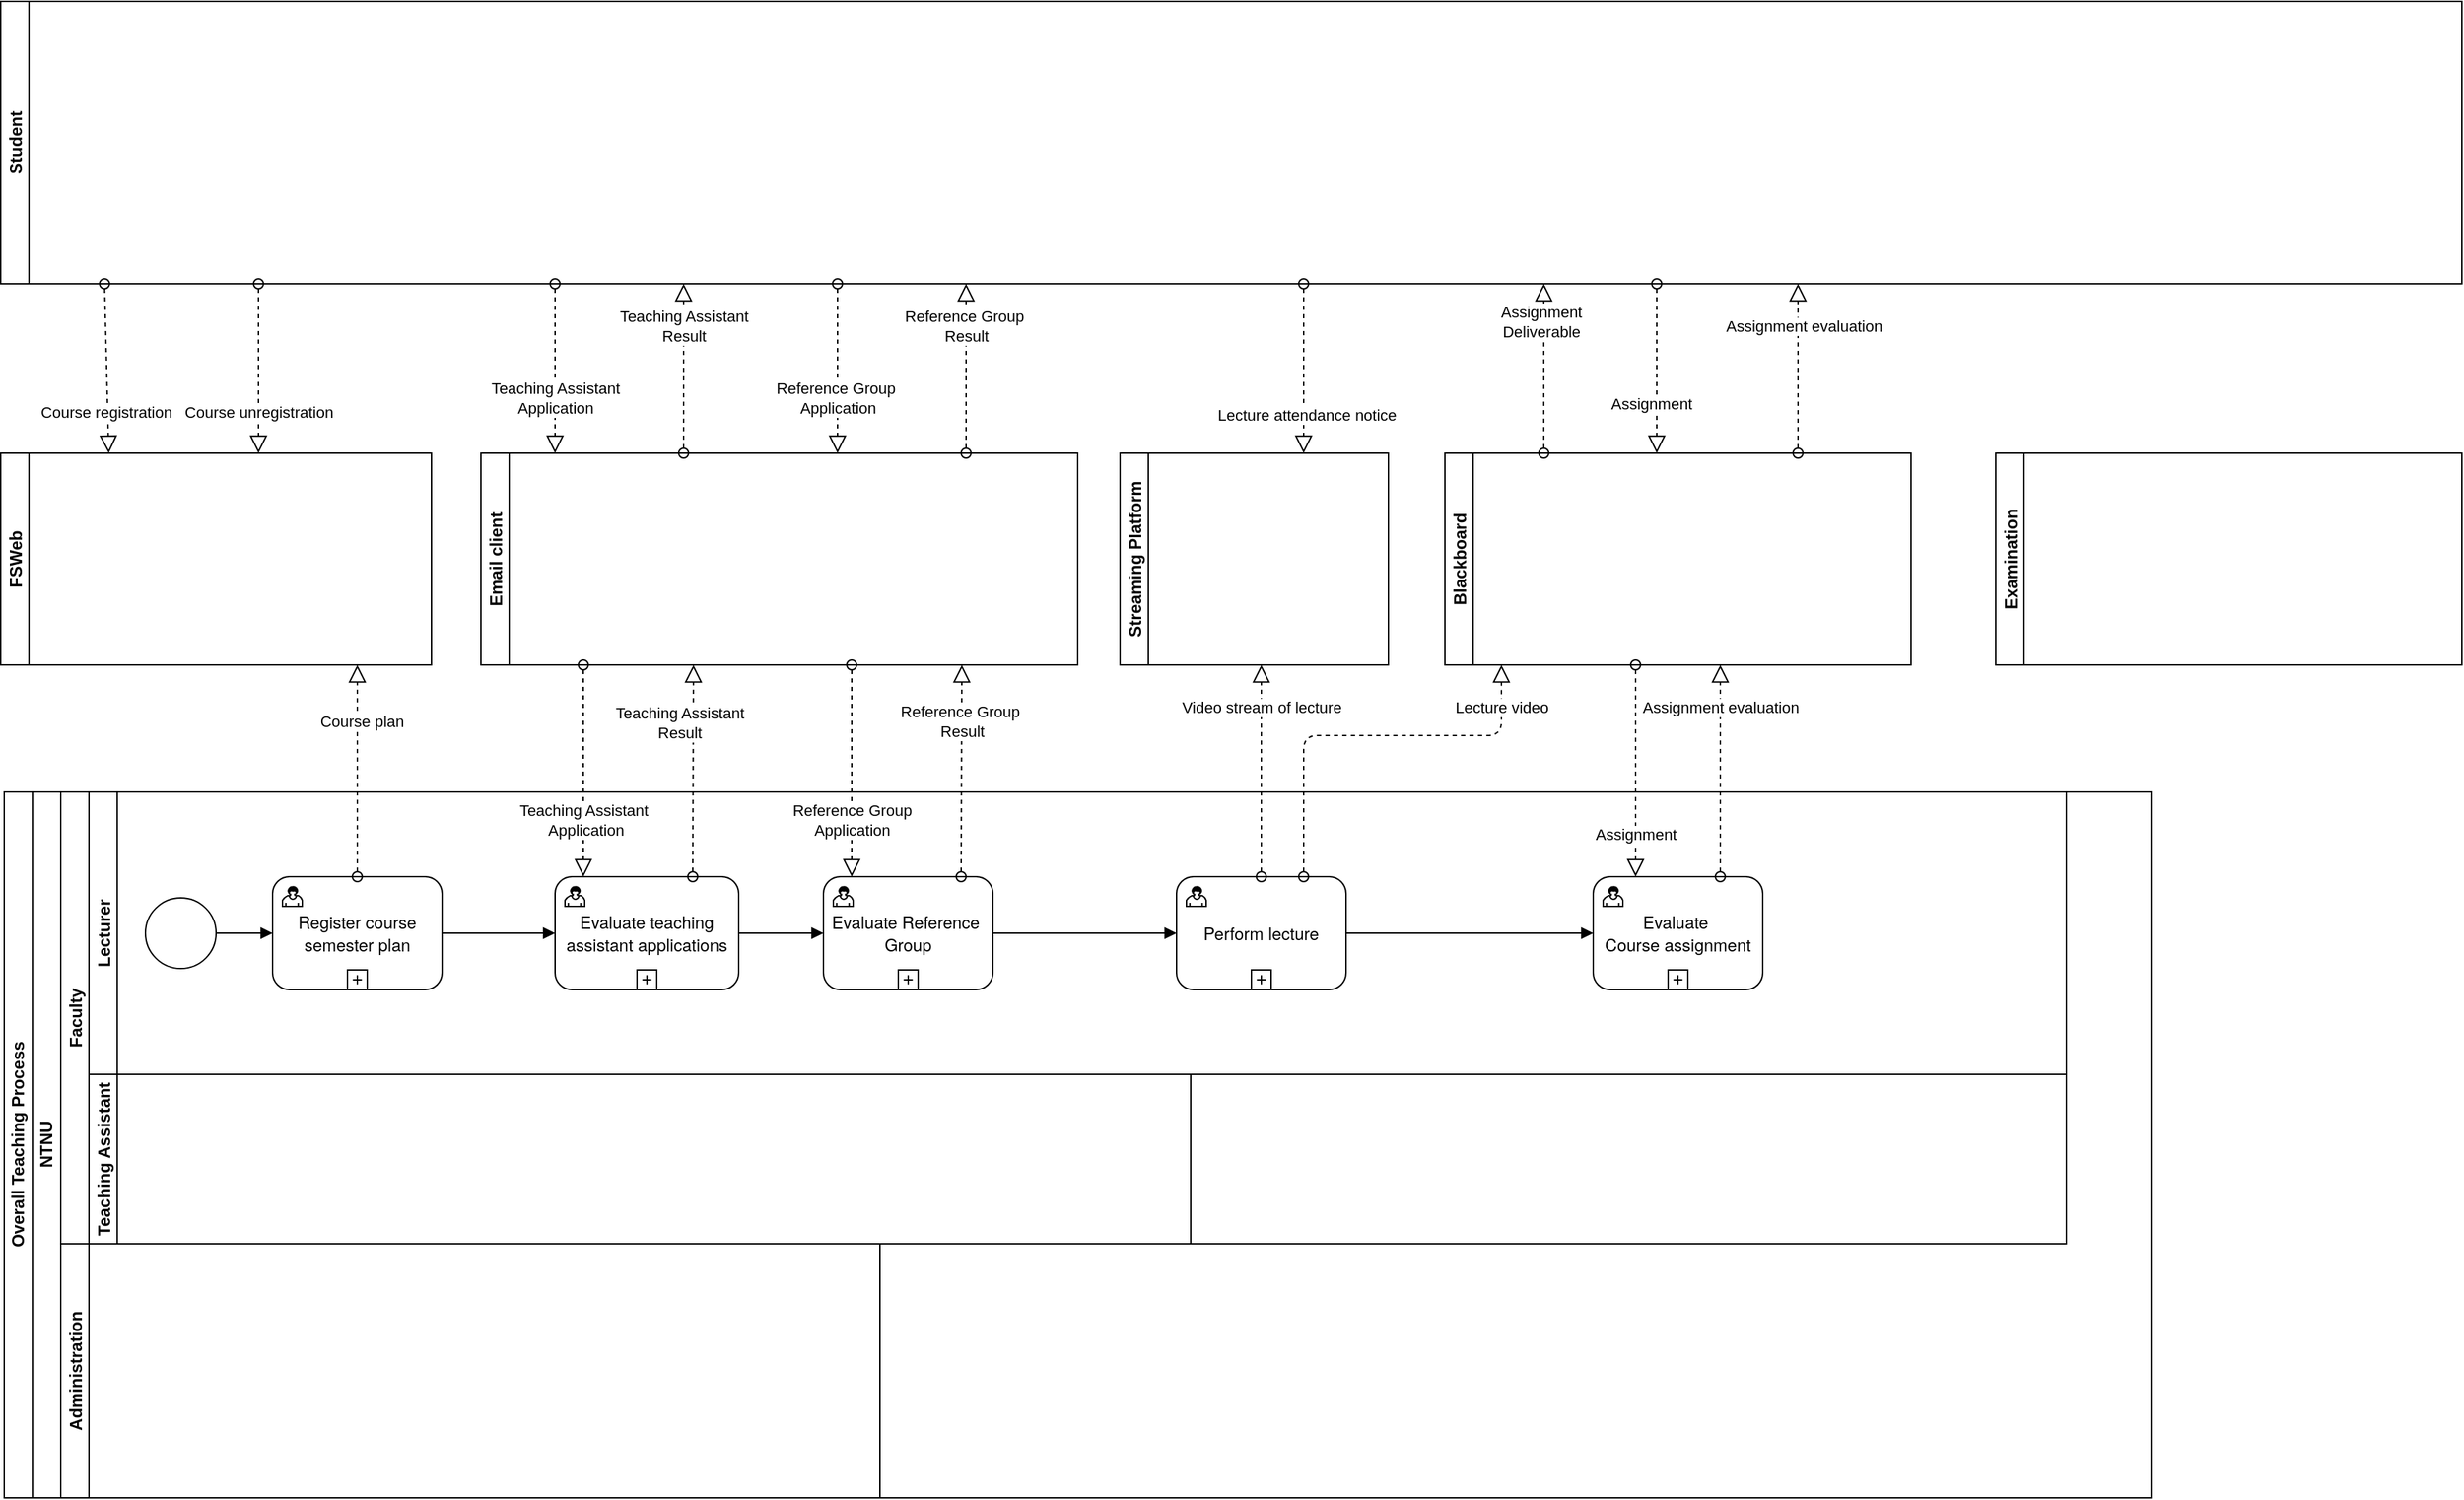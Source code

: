 <mxfile version="13.8.0" type="github">
  <diagram name="Page-1" id="2a216829-ef6e-dabb-86c1-c78162f3ba2b">
    <mxGraphModel dx="1298" dy="1882" grid="1" gridSize="10" guides="1" tooltips="1" connect="1" arrows="1" fold="1" page="1" pageScale="1" pageWidth="850" pageHeight="1100" background="#ffffff" math="0" shadow="0">
      <root>
        <mxCell id="0" />
        <mxCell id="1" parent="0" />
        <mxCell id="4NEy2AXO_T3ACagM7eKn-3" value="Overall Teaching Process" style="swimlane;html=1;childLayout=stackLayout;resizeParent=1;resizeParentMax=0;horizontal=0;startSize=20;horizontalStack=0;" vertex="1" parent="1">
          <mxGeometry x="150" y="180" width="1520" height="500" as="geometry" />
        </mxCell>
        <mxCell id="4NEy2AXO_T3ACagM7eKn-4" value="NTNU" style="swimlane;html=1;startSize=20;horizontal=0;" vertex="1" parent="4NEy2AXO_T3ACagM7eKn-3">
          <mxGeometry x="20" width="1500" height="500" as="geometry" />
        </mxCell>
        <mxCell id="4NEy2AXO_T3ACagM7eKn-8" value="Faculty" style="swimlane;startSize=20;horizontal=0;" vertex="1" parent="4NEy2AXO_T3ACagM7eKn-4">
          <mxGeometry x="20" width="1420" height="320" as="geometry" />
        </mxCell>
        <mxCell id="4NEy2AXO_T3ACagM7eKn-11" value="Lecturer" style="swimlane;startSize=20;horizontal=0;" vertex="1" parent="4NEy2AXO_T3ACagM7eKn-8">
          <mxGeometry x="20" width="1400" height="200" as="geometry" />
        </mxCell>
        <mxCell id="4NEy2AXO_T3ACagM7eKn-66" style="edgeStyle=orthogonalEdgeStyle;rounded=0;orthogonalLoop=1;jettySize=auto;html=1;entryX=0;entryY=0.5;entryDx=0;entryDy=0;endArrow=block;endFill=1;" edge="1" parent="4NEy2AXO_T3ACagM7eKn-11" source="4NEy2AXO_T3ACagM7eKn-50" target="4NEy2AXO_T3ACagM7eKn-63">
          <mxGeometry relative="1" as="geometry" />
        </mxCell>
        <mxCell id="4NEy2AXO_T3ACagM7eKn-50" value="&lt;span style=&quot;font-family: &amp;#34;helvetica neue&amp;#34;&quot;&gt;Perform lecture&lt;br&gt;&lt;/span&gt;" style="html=1;whiteSpace=wrap;rounded=1;dropTarget=0;" vertex="1" parent="4NEy2AXO_T3ACagM7eKn-11">
          <mxGeometry x="770" y="60" width="120" height="80" as="geometry" />
        </mxCell>
        <mxCell id="4NEy2AXO_T3ACagM7eKn-51" value="" style="html=1;shape=mxgraph.bpmn.user_task;outlineConnect=0;" vertex="1" parent="4NEy2AXO_T3ACagM7eKn-50">
          <mxGeometry width="14" height="14" relative="1" as="geometry">
            <mxPoint x="7" y="7" as="offset" />
          </mxGeometry>
        </mxCell>
        <mxCell id="4NEy2AXO_T3ACagM7eKn-52" value="" style="html=1;shape=plus;outlineConnect=0;" vertex="1" parent="4NEy2AXO_T3ACagM7eKn-50">
          <mxGeometry x="0.5" y="1" width="14" height="14" relative="1" as="geometry">
            <mxPoint x="-7" y="-14" as="offset" />
          </mxGeometry>
        </mxCell>
        <mxCell id="4NEy2AXO_T3ACagM7eKn-54" style="edgeStyle=orthogonalEdgeStyle;rounded=0;orthogonalLoop=1;jettySize=auto;html=1;entryX=0;entryY=0.5;entryDx=0;entryDy=0;endArrow=block;endFill=1;" edge="1" parent="4NEy2AXO_T3ACagM7eKn-11" source="4NEy2AXO_T3ACagM7eKn-43" target="4NEy2AXO_T3ACagM7eKn-50">
          <mxGeometry relative="1" as="geometry" />
        </mxCell>
        <mxCell id="4NEy2AXO_T3ACagM7eKn-43" value="&lt;span style=&quot;font-family: &amp;#34;helvetica neue&amp;#34;&quot;&gt;Evaluate Reference&amp;nbsp;&lt;br&gt;Group&lt;br&gt;&lt;/span&gt;" style="html=1;whiteSpace=wrap;rounded=1;dropTarget=0;" vertex="1" parent="4NEy2AXO_T3ACagM7eKn-11">
          <mxGeometry x="520" y="60" width="120" height="80" as="geometry" />
        </mxCell>
        <mxCell id="4NEy2AXO_T3ACagM7eKn-44" value="" style="html=1;shape=mxgraph.bpmn.user_task;outlineConnect=0;" vertex="1" parent="4NEy2AXO_T3ACagM7eKn-43">
          <mxGeometry width="14" height="14" relative="1" as="geometry">
            <mxPoint x="7" y="7" as="offset" />
          </mxGeometry>
        </mxCell>
        <mxCell id="4NEy2AXO_T3ACagM7eKn-45" value="" style="html=1;shape=plus;outlineConnect=0;" vertex="1" parent="4NEy2AXO_T3ACagM7eKn-43">
          <mxGeometry x="0.5" y="1" width="14" height="14" relative="1" as="geometry">
            <mxPoint x="-7" y="-14" as="offset" />
          </mxGeometry>
        </mxCell>
        <mxCell id="4NEy2AXO_T3ACagM7eKn-49" style="edgeStyle=orthogonalEdgeStyle;rounded=0;orthogonalLoop=1;jettySize=auto;html=1;entryX=0;entryY=0.5;entryDx=0;entryDy=0;endArrow=block;endFill=1;" edge="1" parent="4NEy2AXO_T3ACagM7eKn-11" source="4NEy2AXO_T3ACagM7eKn-32" target="4NEy2AXO_T3ACagM7eKn-43">
          <mxGeometry relative="1" as="geometry" />
        </mxCell>
        <mxCell id="4NEy2AXO_T3ACagM7eKn-32" value="&lt;span style=&quot;font-family: &amp;#34;helvetica neue&amp;#34;&quot;&gt;Evaluate teaching assistant applications&lt;/span&gt;" style="html=1;whiteSpace=wrap;rounded=1;dropTarget=0;" vertex="1" parent="4NEy2AXO_T3ACagM7eKn-11">
          <mxGeometry x="330" y="60" width="130" height="80" as="geometry" />
        </mxCell>
        <mxCell id="4NEy2AXO_T3ACagM7eKn-33" value="" style="html=1;shape=mxgraph.bpmn.user_task;outlineConnect=0;" vertex="1" parent="4NEy2AXO_T3ACagM7eKn-32">
          <mxGeometry width="14" height="14" relative="1" as="geometry">
            <mxPoint x="7" y="7" as="offset" />
          </mxGeometry>
        </mxCell>
        <mxCell id="4NEy2AXO_T3ACagM7eKn-34" value="" style="html=1;shape=plus;outlineConnect=0;" vertex="1" parent="4NEy2AXO_T3ACagM7eKn-32">
          <mxGeometry x="0.5" y="1" width="14" height="14" relative="1" as="geometry">
            <mxPoint x="-7" y="-14" as="offset" />
          </mxGeometry>
        </mxCell>
        <mxCell id="4NEy2AXO_T3ACagM7eKn-37" style="edgeStyle=orthogonalEdgeStyle;rounded=0;orthogonalLoop=1;jettySize=auto;html=1;entryX=0;entryY=0.5;entryDx=0;entryDy=0;endArrow=block;endFill=1;" edge="1" parent="4NEy2AXO_T3ACagM7eKn-11" source="4NEy2AXO_T3ACagM7eKn-20" target="4NEy2AXO_T3ACagM7eKn-32">
          <mxGeometry relative="1" as="geometry" />
        </mxCell>
        <mxCell id="4NEy2AXO_T3ACagM7eKn-20" value="&lt;span style=&quot;font-family: &amp;#34;helvetica neue&amp;#34;&quot;&gt;Register course semester plan&lt;/span&gt;" style="html=1;whiteSpace=wrap;rounded=1;dropTarget=0;" vertex="1" parent="4NEy2AXO_T3ACagM7eKn-11">
          <mxGeometry x="130" y="60" width="120" height="80" as="geometry" />
        </mxCell>
        <mxCell id="4NEy2AXO_T3ACagM7eKn-21" value="" style="html=1;shape=mxgraph.bpmn.user_task;outlineConnect=0;" vertex="1" parent="4NEy2AXO_T3ACagM7eKn-20">
          <mxGeometry width="14" height="14" relative="1" as="geometry">
            <mxPoint x="7" y="7" as="offset" />
          </mxGeometry>
        </mxCell>
        <mxCell id="4NEy2AXO_T3ACagM7eKn-22" value="" style="html=1;shape=plus;outlineConnect=0;" vertex="1" parent="4NEy2AXO_T3ACagM7eKn-20">
          <mxGeometry x="0.5" y="1" width="14" height="14" relative="1" as="geometry">
            <mxPoint x="-7" y="-14" as="offset" />
          </mxGeometry>
        </mxCell>
        <mxCell id="4NEy2AXO_T3ACagM7eKn-23" style="edgeStyle=orthogonalEdgeStyle;rounded=0;orthogonalLoop=1;jettySize=auto;html=1;entryX=0;entryY=0.5;entryDx=0;entryDy=0;endArrow=block;endFill=1;" edge="1" parent="4NEy2AXO_T3ACagM7eKn-11" source="4NEy2AXO_T3ACagM7eKn-14" target="4NEy2AXO_T3ACagM7eKn-20">
          <mxGeometry relative="1" as="geometry" />
        </mxCell>
        <mxCell id="4NEy2AXO_T3ACagM7eKn-14" value="" style="shape=mxgraph.bpmn.shape;html=1;verticalLabelPosition=bottom;labelBackgroundColor=#ffffff;verticalAlign=top;align=center;perimeter=ellipsePerimeter;outlineConnect=0;outline=standard;symbol=general;" vertex="1" parent="4NEy2AXO_T3ACagM7eKn-11">
          <mxGeometry x="40" y="75" width="50" height="50" as="geometry" />
        </mxCell>
        <mxCell id="4NEy2AXO_T3ACagM7eKn-63" value="&lt;span style=&quot;font-family: &amp;#34;helvetica neue&amp;#34;&quot;&gt;Evaluate&amp;nbsp;&lt;br&gt;Course assignment&lt;br&gt;&lt;/span&gt;" style="html=1;whiteSpace=wrap;rounded=1;dropTarget=0;" vertex="1" parent="4NEy2AXO_T3ACagM7eKn-11">
          <mxGeometry x="1065" y="60" width="120" height="80" as="geometry" />
        </mxCell>
        <mxCell id="4NEy2AXO_T3ACagM7eKn-64" value="" style="html=1;shape=mxgraph.bpmn.user_task;outlineConnect=0;" vertex="1" parent="4NEy2AXO_T3ACagM7eKn-63">
          <mxGeometry width="14" height="14" relative="1" as="geometry">
            <mxPoint x="7" y="7" as="offset" />
          </mxGeometry>
        </mxCell>
        <mxCell id="4NEy2AXO_T3ACagM7eKn-65" value="" style="html=1;shape=plus;outlineConnect=0;" vertex="1" parent="4NEy2AXO_T3ACagM7eKn-63">
          <mxGeometry x="0.5" y="1" width="14" height="14" relative="1" as="geometry">
            <mxPoint x="-7" y="-14" as="offset" />
          </mxGeometry>
        </mxCell>
        <mxCell id="4NEy2AXO_T3ACagM7eKn-12" value="Teaching Assistant" style="swimlane;startSize=20;horizontal=0;" vertex="1" parent="4NEy2AXO_T3ACagM7eKn-8">
          <mxGeometry x="20" y="200" width="780" height="120" as="geometry" />
        </mxCell>
        <mxCell id="4NEy2AXO_T3ACagM7eKn-9" value="Administration" style="swimlane;startSize=20;horizontal=0;" vertex="1" parent="4NEy2AXO_T3ACagM7eKn-4">
          <mxGeometry x="20" y="320" width="580" height="180" as="geometry" />
        </mxCell>
        <mxCell id="4NEy2AXO_T3ACagM7eKn-13" value="Student" style="swimlane;startSize=20;horizontal=0;" vertex="1" parent="1">
          <mxGeometry x="147.5" y="-380" width="1742.5" height="200" as="geometry" />
        </mxCell>
        <mxCell id="4NEy2AXO_T3ACagM7eKn-18" value="FSWeb" style="swimlane;startSize=20;horizontal=0;" vertex="1" parent="1">
          <mxGeometry x="147.5" y="-60" width="305" height="150" as="geometry" />
        </mxCell>
        <mxCell id="4NEy2AXO_T3ACagM7eKn-19" value="" style="startArrow=oval;startFill=0;startSize=7;endArrow=block;endFill=0;endSize=10;dashed=1;html=1;exitX=0.5;exitY=0;exitDx=0;exitDy=0;" edge="1" parent="1" source="4NEy2AXO_T3ACagM7eKn-20">
          <mxGeometry width="100" relative="1" as="geometry">
            <mxPoint x="400" y="240" as="sourcePoint" />
            <mxPoint x="400" y="90" as="targetPoint" />
          </mxGeometry>
        </mxCell>
        <mxCell id="4NEy2AXO_T3ACagM7eKn-24" value="Course plan" style="edgeLabel;html=1;align=center;verticalAlign=middle;resizable=0;points=[];" vertex="1" connectable="0" parent="4NEy2AXO_T3ACagM7eKn-19">
          <mxGeometry x="0.467" y="-3" relative="1" as="geometry">
            <mxPoint as="offset" />
          </mxGeometry>
        </mxCell>
        <mxCell id="4NEy2AXO_T3ACagM7eKn-25" value="" style="startArrow=oval;startFill=0;startSize=7;endArrow=block;endFill=0;endSize=10;dashed=1;html=1;" edge="1" parent="1">
          <mxGeometry width="100" relative="1" as="geometry">
            <mxPoint x="221" y="-180" as="sourcePoint" />
            <mxPoint x="224" y="-60" as="targetPoint" />
          </mxGeometry>
        </mxCell>
        <mxCell id="4NEy2AXO_T3ACagM7eKn-26" value="Course registration" style="edgeLabel;html=1;align=center;verticalAlign=middle;resizable=0;points=[];" vertex="1" connectable="0" parent="4NEy2AXO_T3ACagM7eKn-25">
          <mxGeometry x="-0.545" relative="1" as="geometry">
            <mxPoint y="63.01" as="offset" />
          </mxGeometry>
        </mxCell>
        <mxCell id="4NEy2AXO_T3ACagM7eKn-27" value="Email client" style="swimlane;startSize=20;horizontal=0;" vertex="1" parent="1">
          <mxGeometry x="487.5" y="-60" width="422.5" height="150" as="geometry" />
        </mxCell>
        <mxCell id="4NEy2AXO_T3ACagM7eKn-28" value="" style="startArrow=oval;startFill=0;startSize=7;endArrow=block;endFill=0;endSize=10;dashed=1;html=1;" edge="1" parent="1">
          <mxGeometry width="100" relative="1" as="geometry">
            <mxPoint x="330" y="-180" as="sourcePoint" />
            <mxPoint x="330" y="-60" as="targetPoint" />
          </mxGeometry>
        </mxCell>
        <mxCell id="4NEy2AXO_T3ACagM7eKn-29" value="Course unregistration" style="edgeLabel;html=1;align=center;verticalAlign=middle;resizable=0;points=[];" vertex="1" connectable="0" parent="4NEy2AXO_T3ACagM7eKn-28">
          <mxGeometry x="-0.545" relative="1" as="geometry">
            <mxPoint y="63" as="offset" />
          </mxGeometry>
        </mxCell>
        <mxCell id="4NEy2AXO_T3ACagM7eKn-30" value="" style="startArrow=oval;startFill=0;startSize=7;endArrow=block;endFill=0;endSize=10;dashed=1;html=1;" edge="1" parent="1">
          <mxGeometry width="100" relative="1" as="geometry">
            <mxPoint x="540" y="-180" as="sourcePoint" />
            <mxPoint x="540" y="-60" as="targetPoint" />
          </mxGeometry>
        </mxCell>
        <mxCell id="4NEy2AXO_T3ACagM7eKn-31" value="Teaching Assistant &lt;br&gt;Application" style="edgeLabel;html=1;align=center;verticalAlign=middle;resizable=0;points=[];" vertex="1" connectable="0" parent="4NEy2AXO_T3ACagM7eKn-30">
          <mxGeometry x="-0.545" relative="1" as="geometry">
            <mxPoint y="53" as="offset" />
          </mxGeometry>
        </mxCell>
        <mxCell id="4NEy2AXO_T3ACagM7eKn-35" value="Teaching Assistant &lt;br&gt;Result" style="startArrow=oval;startFill=0;startSize=7;endArrow=block;endFill=0;endSize=10;dashed=1;html=1;exitX=0.75;exitY=0;exitDx=0;exitDy=0;" edge="1" parent="1" source="4NEy2AXO_T3ACagM7eKn-32">
          <mxGeometry x="0.455" y="10" width="100" relative="1" as="geometry">
            <mxPoint x="610" y="140" as="sourcePoint" />
            <mxPoint x="638" y="90" as="targetPoint" />
            <mxPoint as="offset" />
          </mxGeometry>
        </mxCell>
        <mxCell id="4NEy2AXO_T3ACagM7eKn-36" value="Teaching Assistant &lt;br&gt;Result" style="startArrow=oval;startFill=0;startSize=7;endArrow=block;endFill=0;endSize=10;dashed=1;html=1;" edge="1" parent="1">
          <mxGeometry x="0.5" width="100" relative="1" as="geometry">
            <mxPoint x="631" y="-60" as="sourcePoint" />
            <mxPoint x="631" y="-180" as="targetPoint" />
            <mxPoint as="offset" />
          </mxGeometry>
        </mxCell>
        <mxCell id="4NEy2AXO_T3ACagM7eKn-38" value="" style="startArrow=oval;startFill=0;startSize=7;endArrow=block;endFill=0;endSize=10;dashed=1;html=1;" edge="1" parent="1">
          <mxGeometry width="100" relative="1" as="geometry">
            <mxPoint x="560" y="90" as="sourcePoint" />
            <mxPoint x="560" y="240" as="targetPoint" />
          </mxGeometry>
        </mxCell>
        <mxCell id="4NEy2AXO_T3ACagM7eKn-39" value="Teaching Assistant&lt;br&gt;&amp;nbsp;Application" style="edgeLabel;html=1;align=center;verticalAlign=middle;resizable=0;points=[];" vertex="1" connectable="0" parent="4NEy2AXO_T3ACagM7eKn-38">
          <mxGeometry x="-0.545" relative="1" as="geometry">
            <mxPoint y="76.03" as="offset" />
          </mxGeometry>
        </mxCell>
        <mxCell id="4NEy2AXO_T3ACagM7eKn-40" value="" style="startArrow=oval;startFill=0;startSize=7;endArrow=block;endFill=0;endSize=10;dashed=1;html=1;" edge="1" parent="1">
          <mxGeometry width="100" relative="1" as="geometry">
            <mxPoint x="740" y="-180" as="sourcePoint" />
            <mxPoint x="740" y="-60" as="targetPoint" />
          </mxGeometry>
        </mxCell>
        <mxCell id="4NEy2AXO_T3ACagM7eKn-41" value="Reference Group&amp;nbsp;&lt;br&gt;Application" style="edgeLabel;html=1;align=center;verticalAlign=middle;resizable=0;points=[];" vertex="1" connectable="0" parent="4NEy2AXO_T3ACagM7eKn-40">
          <mxGeometry x="-0.545" relative="1" as="geometry">
            <mxPoint y="53" as="offset" />
          </mxGeometry>
        </mxCell>
        <mxCell id="4NEy2AXO_T3ACagM7eKn-42" value="Reference Group&amp;nbsp;&lt;br&gt;Result" style="startArrow=oval;startFill=0;startSize=7;endArrow=block;endFill=0;endSize=10;dashed=1;html=1;" edge="1" parent="1">
          <mxGeometry x="0.5" width="100" relative="1" as="geometry">
            <mxPoint x="831" y="-60" as="sourcePoint" />
            <mxPoint x="831" y="-180" as="targetPoint" />
            <mxPoint as="offset" />
          </mxGeometry>
        </mxCell>
        <mxCell id="4NEy2AXO_T3ACagM7eKn-46" value="Reference Group&amp;nbsp;&lt;br&gt;Result" style="startArrow=oval;startFill=0;startSize=7;endArrow=block;endFill=0;endSize=10;dashed=1;html=1;exitX=0.75;exitY=0;exitDx=0;exitDy=0;" edge="1" parent="1">
          <mxGeometry x="0.467" width="100" relative="1" as="geometry">
            <mxPoint x="827.5" y="240" as="sourcePoint" />
            <mxPoint x="828" y="90" as="targetPoint" />
            <mxPoint as="offset" />
          </mxGeometry>
        </mxCell>
        <mxCell id="4NEy2AXO_T3ACagM7eKn-47" value="" style="startArrow=oval;startFill=0;startSize=7;endArrow=block;endFill=0;endSize=10;dashed=1;html=1;" edge="1" parent="1">
          <mxGeometry width="100" relative="1" as="geometry">
            <mxPoint x="750" y="90" as="sourcePoint" />
            <mxPoint x="750" y="240" as="targetPoint" />
          </mxGeometry>
        </mxCell>
        <mxCell id="4NEy2AXO_T3ACagM7eKn-48" value="Reference Group&lt;br&gt;Application" style="edgeLabel;html=1;align=center;verticalAlign=middle;resizable=0;points=[];" vertex="1" connectable="0" parent="4NEy2AXO_T3ACagM7eKn-47">
          <mxGeometry x="-0.545" relative="1" as="geometry">
            <mxPoint y="76.03" as="offset" />
          </mxGeometry>
        </mxCell>
        <mxCell id="4NEy2AXO_T3ACagM7eKn-53" value="Streaming Platform" style="swimlane;startSize=20;horizontal=0;" vertex="1" parent="1">
          <mxGeometry x="940" y="-60" width="190" height="150" as="geometry" />
        </mxCell>
        <mxCell id="4NEy2AXO_T3ACagM7eKn-55" value="Video stream of lecture" style="startArrow=oval;startFill=0;startSize=7;endArrow=block;endFill=0;endSize=10;dashed=1;html=1;exitX=0.5;exitY=0;exitDx=0;exitDy=0;" edge="1" parent="1" source="4NEy2AXO_T3ACagM7eKn-50">
          <mxGeometry x="0.6" width="100" relative="1" as="geometry">
            <mxPoint x="837.5" y="250" as="sourcePoint" />
            <mxPoint x="1040" y="90" as="targetPoint" />
            <mxPoint as="offset" />
          </mxGeometry>
        </mxCell>
        <mxCell id="4NEy2AXO_T3ACagM7eKn-56" value="" style="startArrow=oval;startFill=0;startSize=7;endArrow=block;endFill=0;endSize=10;dashed=1;html=1;" edge="1" parent="1">
          <mxGeometry width="100" relative="1" as="geometry">
            <mxPoint x="1070" y="-180" as="sourcePoint" />
            <mxPoint x="1070" y="-60" as="targetPoint" />
          </mxGeometry>
        </mxCell>
        <mxCell id="4NEy2AXO_T3ACagM7eKn-57" value="Lecture attendance notice" style="edgeLabel;html=1;align=center;verticalAlign=middle;resizable=0;points=[];" vertex="1" connectable="0" parent="4NEy2AXO_T3ACagM7eKn-56">
          <mxGeometry x="0.55" y="2" relative="1" as="geometry">
            <mxPoint as="offset" />
          </mxGeometry>
        </mxCell>
        <mxCell id="4NEy2AXO_T3ACagM7eKn-58" value="Blackboard" style="swimlane;startSize=20;horizontal=0;" vertex="1" parent="1">
          <mxGeometry x="1170" y="-60" width="330" height="150" as="geometry" />
        </mxCell>
        <mxCell id="4NEy2AXO_T3ACagM7eKn-59" value="Lecture video" style="startArrow=oval;startFill=0;startSize=7;endArrow=block;endFill=0;endSize=10;dashed=1;html=1;exitX=0.75;exitY=0;exitDx=0;exitDy=0;edgeStyle=orthogonalEdgeStyle;" edge="1" parent="1" source="4NEy2AXO_T3ACagM7eKn-50">
          <mxGeometry x="0.798" width="100" relative="1" as="geometry">
            <mxPoint x="1050" y="250" as="sourcePoint" />
            <mxPoint x="1210" y="90" as="targetPoint" />
            <mxPoint as="offset" />
            <Array as="points">
              <mxPoint x="1070" y="140" />
              <mxPoint x="1210" y="140" />
            </Array>
          </mxGeometry>
        </mxCell>
        <mxCell id="4NEy2AXO_T3ACagM7eKn-67" value="Assignment evaluation" style="startArrow=oval;startFill=0;startSize=7;endArrow=block;endFill=0;endSize=10;dashed=1;html=1;exitX=0.75;exitY=0;exitDx=0;exitDy=0;" edge="1" parent="1" source="4NEy2AXO_T3ACagM7eKn-63">
          <mxGeometry x="0.6" width="100" relative="1" as="geometry">
            <mxPoint x="1050" y="250" as="sourcePoint" />
            <mxPoint x="1365" y="90" as="targetPoint" />
            <mxPoint as="offset" />
          </mxGeometry>
        </mxCell>
        <mxCell id="4NEy2AXO_T3ACagM7eKn-68" value="Assignment" style="startArrow=oval;startFill=0;startSize=7;endArrow=block;endFill=0;endSize=10;dashed=1;html=1;entryX=0.25;entryY=0;entryDx=0;entryDy=0;" edge="1" parent="1" target="4NEy2AXO_T3ACagM7eKn-63">
          <mxGeometry x="0.6" width="100" relative="1" as="geometry">
            <mxPoint x="1305" y="90" as="sourcePoint" />
            <mxPoint x="1375" y="100" as="targetPoint" />
            <mxPoint as="offset" />
          </mxGeometry>
        </mxCell>
        <mxCell id="4NEy2AXO_T3ACagM7eKn-69" value="" style="startArrow=oval;startFill=0;startSize=7;endArrow=block;endFill=0;endSize=10;dashed=1;html=1;" edge="1" parent="1">
          <mxGeometry width="100" relative="1" as="geometry">
            <mxPoint x="1240" y="-60" as="sourcePoint" />
            <mxPoint x="1240" y="-180" as="targetPoint" />
          </mxGeometry>
        </mxCell>
        <mxCell id="4NEy2AXO_T3ACagM7eKn-70" value="Assignment &lt;br&gt;Deliverable" style="edgeLabel;html=1;align=center;verticalAlign=middle;resizable=0;points=[];" vertex="1" connectable="0" parent="4NEy2AXO_T3ACagM7eKn-69">
          <mxGeometry x="0.55" y="2" relative="1" as="geometry">
            <mxPoint as="offset" />
          </mxGeometry>
        </mxCell>
        <mxCell id="4NEy2AXO_T3ACagM7eKn-71" value="" style="startArrow=oval;startFill=0;startSize=7;endArrow=block;endFill=0;endSize=10;dashed=1;html=1;" edge="1" parent="1">
          <mxGeometry width="100" relative="1" as="geometry">
            <mxPoint x="1320" y="-180" as="sourcePoint" />
            <mxPoint x="1320" y="-60" as="targetPoint" />
          </mxGeometry>
        </mxCell>
        <mxCell id="4NEy2AXO_T3ACagM7eKn-73" value="Assignment" style="edgeLabel;html=1;align=center;verticalAlign=middle;resizable=0;points=[];" vertex="1" connectable="0" parent="4NEy2AXO_T3ACagM7eKn-71">
          <mxGeometry x="0.417" y="-4" relative="1" as="geometry">
            <mxPoint as="offset" />
          </mxGeometry>
        </mxCell>
        <mxCell id="4NEy2AXO_T3ACagM7eKn-74" value="" style="startArrow=oval;startFill=0;startSize=7;endArrow=block;endFill=0;endSize=10;dashed=1;html=1;" edge="1" parent="1">
          <mxGeometry width="100" relative="1" as="geometry">
            <mxPoint x="1420" y="-60" as="sourcePoint" />
            <mxPoint x="1420" y="-180" as="targetPoint" />
          </mxGeometry>
        </mxCell>
        <mxCell id="4NEy2AXO_T3ACagM7eKn-75" value="Assignment evaluation" style="edgeLabel;html=1;align=center;verticalAlign=middle;resizable=0;points=[];" vertex="1" connectable="0" parent="4NEy2AXO_T3ACagM7eKn-74">
          <mxGeometry x="0.417" y="-4" relative="1" as="geometry">
            <mxPoint y="-5" as="offset" />
          </mxGeometry>
        </mxCell>
        <mxCell id="4NEy2AXO_T3ACagM7eKn-76" value="Examination" style="swimlane;startSize=20;horizontal=0;" vertex="1" parent="1">
          <mxGeometry x="1560" y="-60" width="330" height="150" as="geometry" />
        </mxCell>
      </root>
    </mxGraphModel>
  </diagram>
</mxfile>
